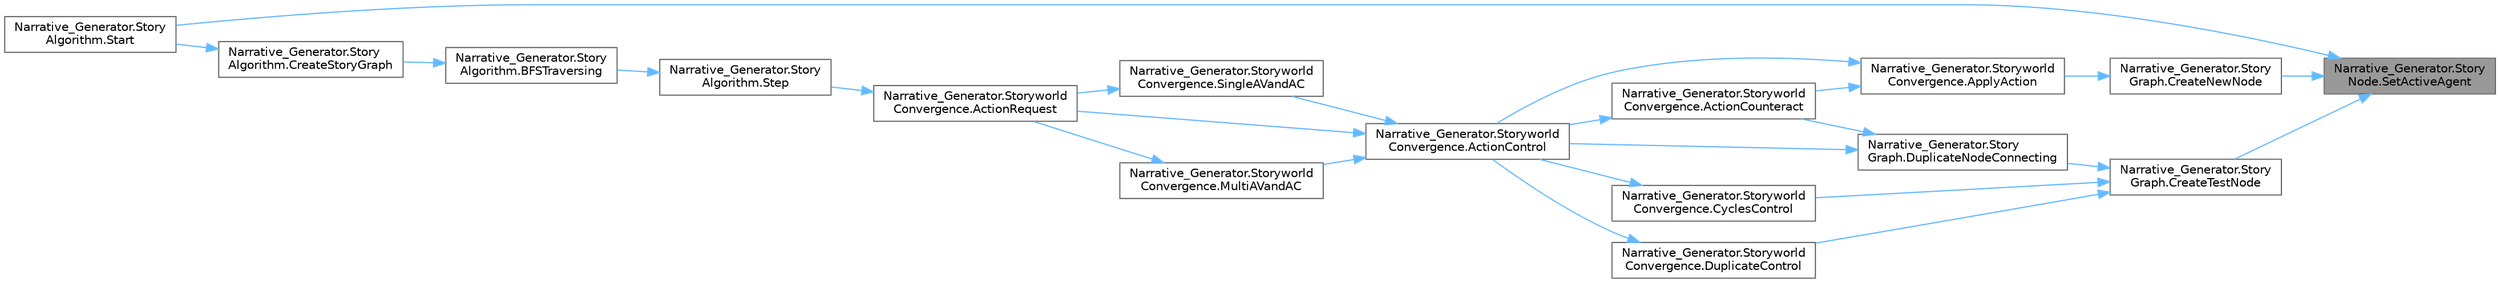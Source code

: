 digraph "Narrative_Generator.StoryNode.SetActiveAgent"
{
 // LATEX_PDF_SIZE
  bgcolor="transparent";
  edge [fontname=Helvetica,fontsize=10,labelfontname=Helvetica,labelfontsize=10];
  node [fontname=Helvetica,fontsize=10,shape=box,height=0.2,width=0.4];
  rankdir="RL";
  Node1 [label="Narrative_Generator.Story\lNode.SetActiveAgent",height=0.2,width=0.4,color="gray40", fillcolor="grey60", style="filled", fontcolor="black",tooltip="Sets the active agent to the state maintained by this node."];
  Node1 -> Node2 [dir="back",color="steelblue1",style="solid"];
  Node2 [label="Narrative_Generator.Story\lGraph.CreateNewNode",height=0.2,width=0.4,color="grey40", fillcolor="white", style="filled",URL="$class_narrative___generator_1_1_story_graph.html#a7e65058643b6db885dcb604cb6b8896b",tooltip="Create a new node for the storygraph and inserts it."];
  Node2 -> Node3 [dir="back",color="steelblue1",style="solid"];
  Node3 [label="Narrative_Generator.Storyworld\lConvergence.ApplyAction",height=0.2,width=0.4,color="grey40", fillcolor="white", style="filled",URL="$class_narrative___generator_1_1_storyworld_convergence.html#a445039b4f3958e2e00953e09ed37bde9",tooltip="The probability of success of the action is calculated, and if successful, it is applied."];
  Node3 -> Node4 [dir="back",color="steelblue1",style="solid"];
  Node4 [label="Narrative_Generator.Storyworld\lConvergence.ActionControl",height=0.2,width=0.4,color="grey40", fillcolor="white", style="filled",URL="$class_narrative___generator_1_1_storyworld_convergence.html#ab63aeb27180c660c584261acd9e7051d",tooltip="Checking the action for violation of the established constraints and the reachability of the goal sta..."];
  Node4 -> Node5 [dir="back",color="steelblue1",style="solid"];
  Node5 [label="Narrative_Generator.Storyworld\lConvergence.ActionRequest",height=0.2,width=0.4,color="grey40", fillcolor="white", style="filled",URL="$class_narrative___generator_1_1_storyworld_convergence.html#a371ff7aeb10e59e3c51971228ea94378",tooltip="The agent updates his beliefs, calculates a plan, chooses an action, assigns variables to it,..."];
  Node5 -> Node6 [dir="back",color="steelblue1",style="solid"];
  Node6 [label="Narrative_Generator.Story\lAlgorithm.Step",height=0.2,width=0.4,color="grey40", fillcolor="white", style="filled",URL="$class_narrative___generator_1_1_story_algorithm.html#a14fcd8daa5dd92cef5b985a754ffa59e",tooltip="Convergence in turn asks agents for actions, checks them, applies them, counteracts them,..."];
  Node6 -> Node7 [dir="back",color="steelblue1",style="solid"];
  Node7 [label="Narrative_Generator.Story\lAlgorithm.BFSTraversing",height=0.2,width=0.4,color="grey40", fillcolor="white", style="filled",URL="$class_narrative___generator_1_1_story_algorithm.html#a7791dc587915617de53183d85424e7aa",tooltip="A method in which we sequentially create a story graph, node by node, starting at the root,..."];
  Node7 -> Node8 [dir="back",color="steelblue1",style="solid"];
  Node8 [label="Narrative_Generator.Story\lAlgorithm.CreateStoryGraph",height=0.2,width=0.4,color="grey40", fillcolor="white", style="filled",URL="$class_narrative___generator_1_1_story_algorithm.html#af62b9aaf409a5a30248c0fc5f0055723",tooltip="The method that controls the creation of the story graph."];
  Node8 -> Node9 [dir="back",color="steelblue1",style="solid"];
  Node9 [label="Narrative_Generator.Story\lAlgorithm.Start",height=0.2,width=0.4,color="grey40", fillcolor="white", style="filled",URL="$class_narrative___generator_1_1_story_algorithm.html#a5adcd998433cb838e814c1eb81ea753d",tooltip="Method is an entry point that controls the operation of the algorithm (the sequence of launching othe..."];
  Node4 -> Node10 [dir="back",color="steelblue1",style="solid"];
  Node10 [label="Narrative_Generator.Storyworld\lConvergence.MultiAVandAC",height=0.2,width=0.4,color="grey40", fillcolor="white", style="filled",URL="$class_narrative___generator_1_1_storyworld_convergence.html#a27d193b37c3114cc18d690e4846de59c",tooltip="A method that assigns variables (parameters) and checks the constraints of several actions of the sam..."];
  Node10 -> Node5 [dir="back",color="steelblue1",style="solid"];
  Node4 -> Node11 [dir="back",color="steelblue1",style="solid"];
  Node11 [label="Narrative_Generator.Storyworld\lConvergence.SingleAVandAC",height=0.2,width=0.4,color="grey40", fillcolor="white", style="filled",URL="$class_narrative___generator_1_1_storyworld_convergence.html#a89bee4b7f2aaec44bd5aac2d8f020981",tooltip="A method that assigns variables (parameters) and checks the constraints of one specific action."];
  Node11 -> Node5 [dir="back",color="steelblue1",style="solid"];
  Node3 -> Node12 [dir="back",color="steelblue1",style="solid"];
  Node12 [label="Narrative_Generator.Storyworld\lConvergence.ActionCounteract",height=0.2,width=0.4,color="grey40", fillcolor="white", style="filled",URL="$class_narrative___generator_1_1_storyworld_convergence.html#add86637023cb151bb7e6ec3483cd500a",tooltip="A method that implements the system's response to an action that should not be applied."];
  Node12 -> Node4 [dir="back",color="steelblue1",style="solid"];
  Node1 -> Node13 [dir="back",color="steelblue1",style="solid"];
  Node13 [label="Narrative_Generator.Story\lGraph.CreateTestNode",height=0.2,width=0.4,color="grey40", fillcolor="white", style="filled",URL="$class_narrative___generator_1_1_story_graph.html#aff8960e72e0b1ecad9ca63c25517c5dc",tooltip="This method creates a node with the specified parameters, which will then be deleted."];
  Node13 -> Node14 [dir="back",color="steelblue1",style="solid"];
  Node14 [label="Narrative_Generator.Storyworld\lConvergence.CyclesControl",height=0.2,width=0.4,color="grey40", fillcolor="white", style="filled",URL="$class_narrative___generator_1_1_storyworld_convergence.html#a8b24e6d35f950febee35af944abef896",tooltip="A method that checks whether the effects of the action under test will cause cycles in the graph."];
  Node14 -> Node4 [dir="back",color="steelblue1",style="solid"];
  Node13 -> Node15 [dir="back",color="steelblue1",style="solid"];
  Node15 [label="Narrative_Generator.Storyworld\lConvergence.DuplicateControl",height=0.2,width=0.4,color="grey40", fillcolor="white", style="filled",URL="$class_narrative___generator_1_1_storyworld_convergence.html#a9fd047254836b0bec4a91f9cd06c9683",tooltip="A method that checks whether the effects of the checked action will lead to the creation of a node th..."];
  Node15 -> Node4 [dir="back",color="steelblue1",style="solid"];
  Node13 -> Node16 [dir="back",color="steelblue1",style="solid"];
  Node16 [label="Narrative_Generator.Story\lGraph.DuplicateNodeConnecting",height=0.2,width=0.4,color="grey40", fillcolor="white", style="filled",URL="$class_narrative___generator_1_1_story_graph.html#a3caa66943f727fc97c6a8d255f8a0db9",tooltip="Connects two nodes if both already exist and are in the graph."];
  Node16 -> Node4 [dir="back",color="steelblue1",style="solid"];
  Node16 -> Node12 [dir="back",color="steelblue1",style="solid"];
  Node1 -> Node9 [dir="back",color="steelblue1",style="solid"];
}
